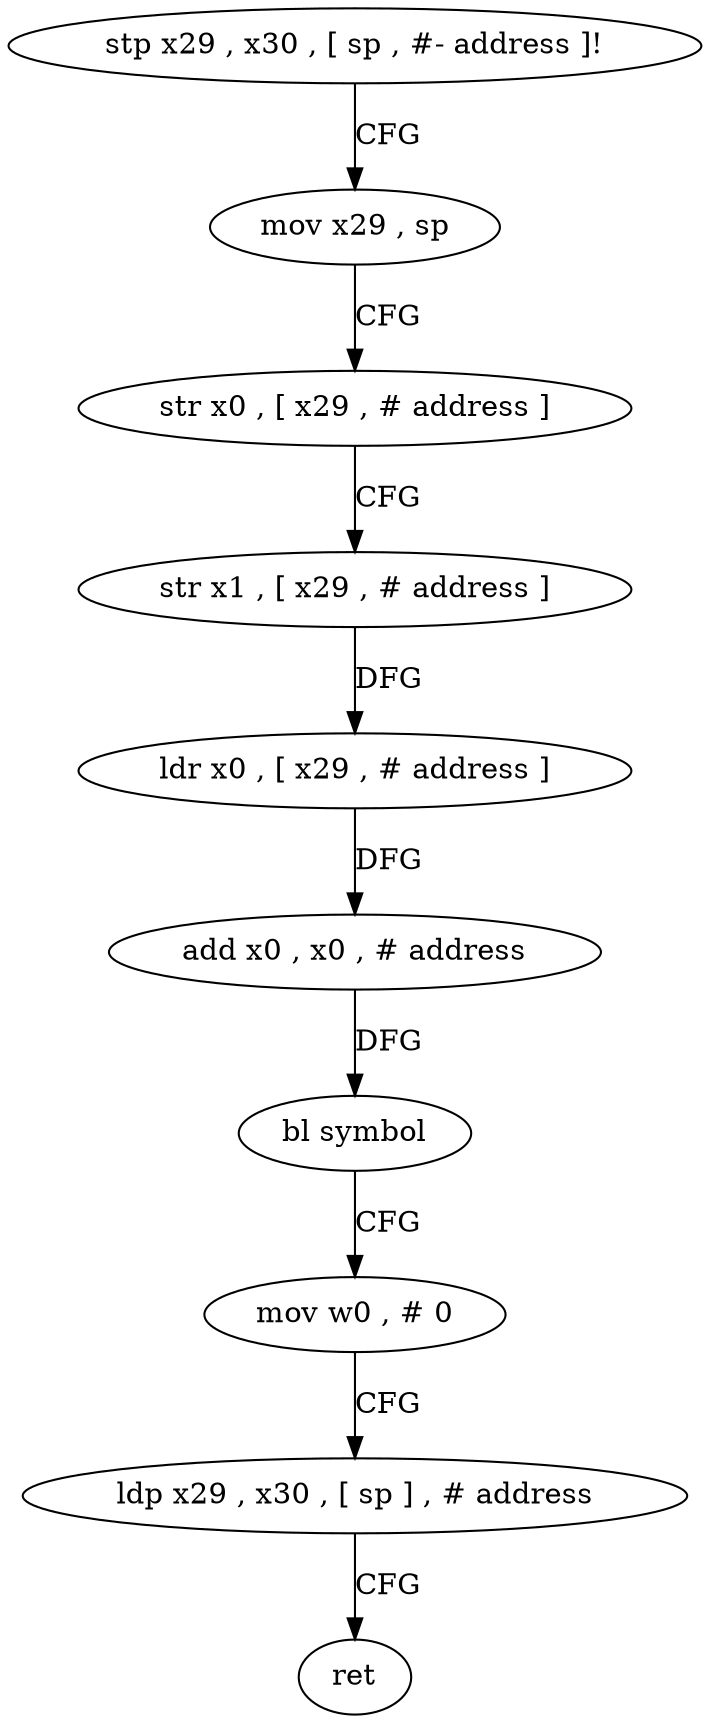 digraph "func" {
"4437316" [label = "stp x29 , x30 , [ sp , #- address ]!" ]
"4437320" [label = "mov x29 , sp" ]
"4437324" [label = "str x0 , [ x29 , # address ]" ]
"4437328" [label = "str x1 , [ x29 , # address ]" ]
"4437332" [label = "ldr x0 , [ x29 , # address ]" ]
"4437336" [label = "add x0 , x0 , # address" ]
"4437340" [label = "bl symbol" ]
"4437344" [label = "mov w0 , # 0" ]
"4437348" [label = "ldp x29 , x30 , [ sp ] , # address" ]
"4437352" [label = "ret" ]
"4437316" -> "4437320" [ label = "CFG" ]
"4437320" -> "4437324" [ label = "CFG" ]
"4437324" -> "4437328" [ label = "CFG" ]
"4437328" -> "4437332" [ label = "DFG" ]
"4437332" -> "4437336" [ label = "DFG" ]
"4437336" -> "4437340" [ label = "DFG" ]
"4437340" -> "4437344" [ label = "CFG" ]
"4437344" -> "4437348" [ label = "CFG" ]
"4437348" -> "4437352" [ label = "CFG" ]
}
